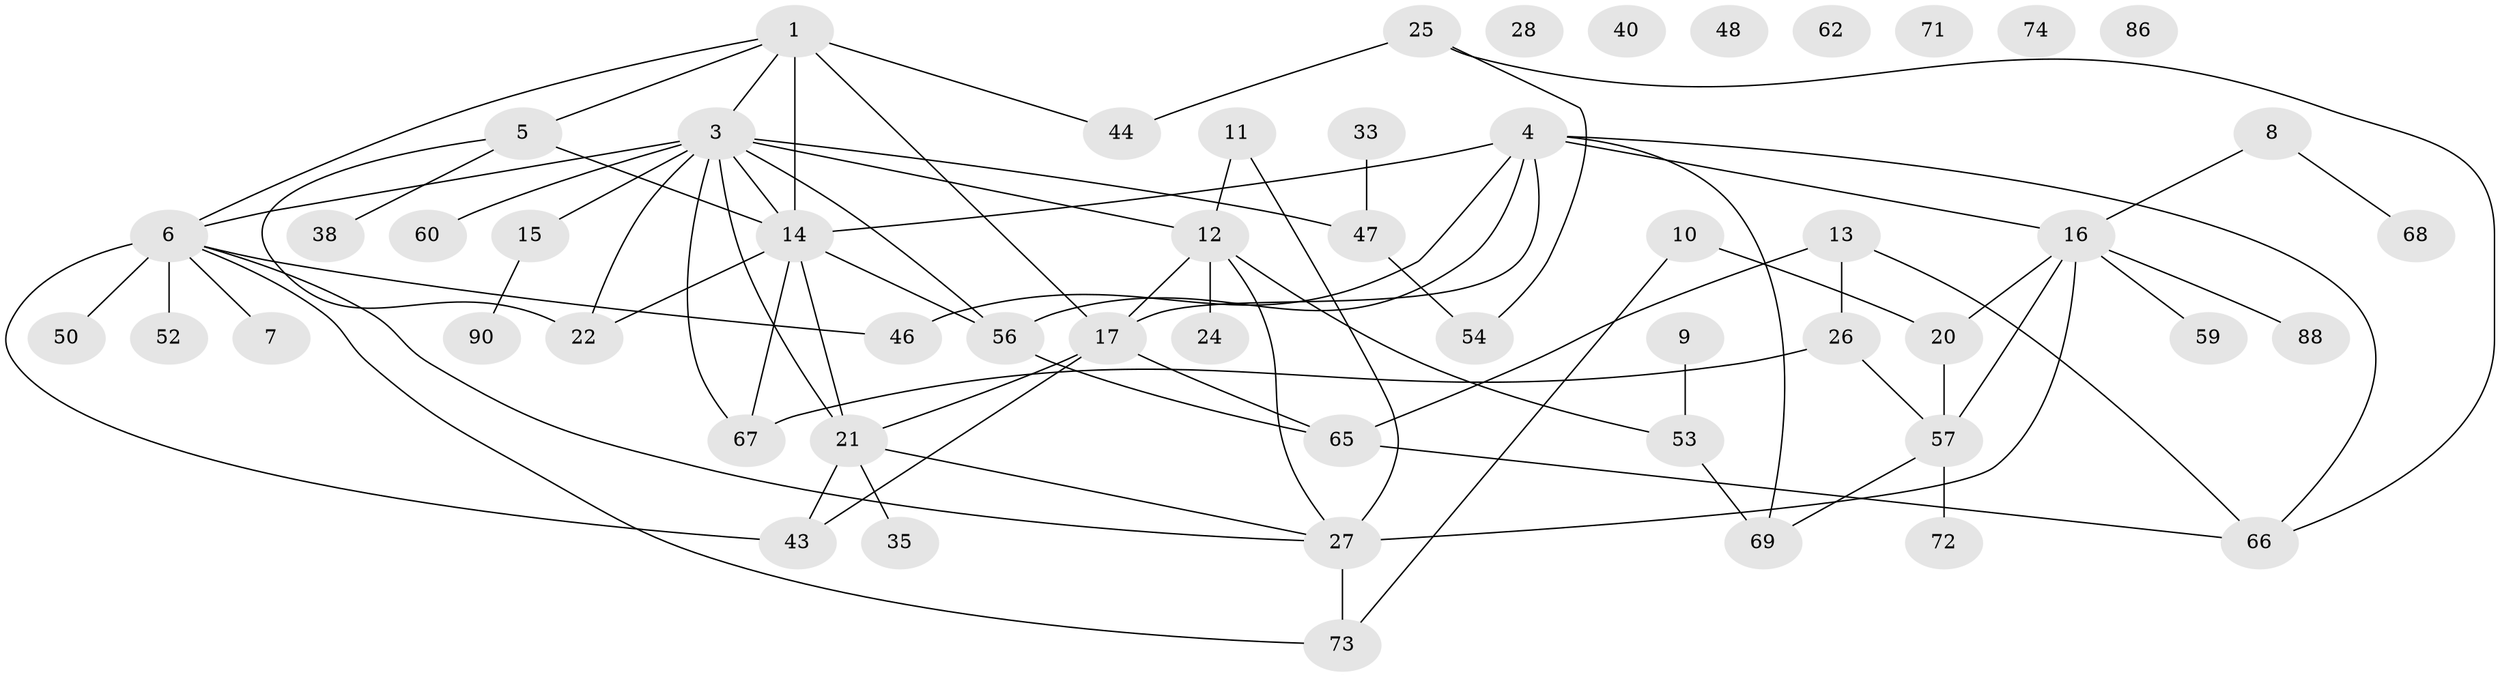 // original degree distribution, {3: 0.3, 5: 0.07777777777777778, 4: 0.13333333333333333, 7: 0.011111111111111112, 1: 0.2, 2: 0.15555555555555556, 6: 0.03333333333333333, 0: 0.07777777777777778, 9: 0.011111111111111112}
// Generated by graph-tools (version 1.1) at 2025/16/03/04/25 18:16:32]
// undirected, 54 vertices, 77 edges
graph export_dot {
graph [start="1"]
  node [color=gray90,style=filled];
  1 [super="+2"];
  3 [super="+18+41+49"];
  4;
  5 [super="+76"];
  6 [super="+34"];
  7;
  8;
  9;
  10 [super="+37"];
  11 [super="+61"];
  12 [super="+23"];
  13;
  14 [super="+45"];
  15;
  16 [super="+36"];
  17 [super="+19+87"];
  20;
  21 [super="+39+29"];
  22;
  24;
  25 [super="+42"];
  26 [super="+31"];
  27 [super="+63"];
  28;
  33;
  35;
  38 [super="+58"];
  40;
  43 [super="+89"];
  44 [super="+64"];
  46;
  47 [super="+77"];
  48;
  50;
  52;
  53;
  54;
  56;
  57 [super="+82"];
  59;
  60;
  62;
  65;
  66 [super="+78"];
  67;
  68;
  69 [super="+70"];
  71;
  72 [super="+83+80"];
  73;
  74;
  86;
  88;
  90;
  1 -- 17;
  1 -- 3;
  1 -- 5;
  1 -- 6;
  1 -- 44 [weight=2];
  1 -- 14;
  3 -- 60;
  3 -- 67;
  3 -- 21 [weight=2];
  3 -- 6 [weight=2];
  3 -- 22 [weight=2];
  3 -- 56;
  3 -- 47;
  3 -- 14 [weight=2];
  3 -- 15;
  3 -- 12;
  4 -- 14;
  4 -- 17;
  4 -- 46;
  4 -- 56;
  4 -- 66;
  4 -- 16;
  4 -- 69;
  5 -- 38;
  5 -- 22;
  5 -- 14;
  6 -- 7;
  6 -- 73;
  6 -- 43;
  6 -- 46;
  6 -- 50;
  6 -- 52;
  6 -- 27;
  8 -- 68;
  8 -- 16;
  9 -- 53;
  10 -- 20;
  10 -- 73;
  11 -- 27;
  11 -- 12;
  12 -- 24;
  12 -- 27;
  12 -- 53;
  12 -- 17;
  13 -- 65;
  13 -- 66;
  13 -- 26;
  14 -- 22;
  14 -- 67;
  14 -- 21;
  14 -- 56;
  15 -- 90;
  16 -- 27 [weight=2];
  16 -- 57 [weight=2];
  16 -- 20;
  16 -- 88;
  16 -- 59;
  17 -- 65;
  17 -- 43;
  17 -- 21;
  20 -- 57;
  21 -- 27;
  21 -- 35;
  21 -- 43;
  25 -- 66;
  25 -- 44 [weight=2];
  25 -- 54;
  26 -- 67;
  26 -- 57;
  27 -- 73;
  33 -- 47;
  47 -- 54;
  53 -- 69;
  56 -- 65;
  57 -- 69;
  57 -- 72;
  65 -- 66;
}

